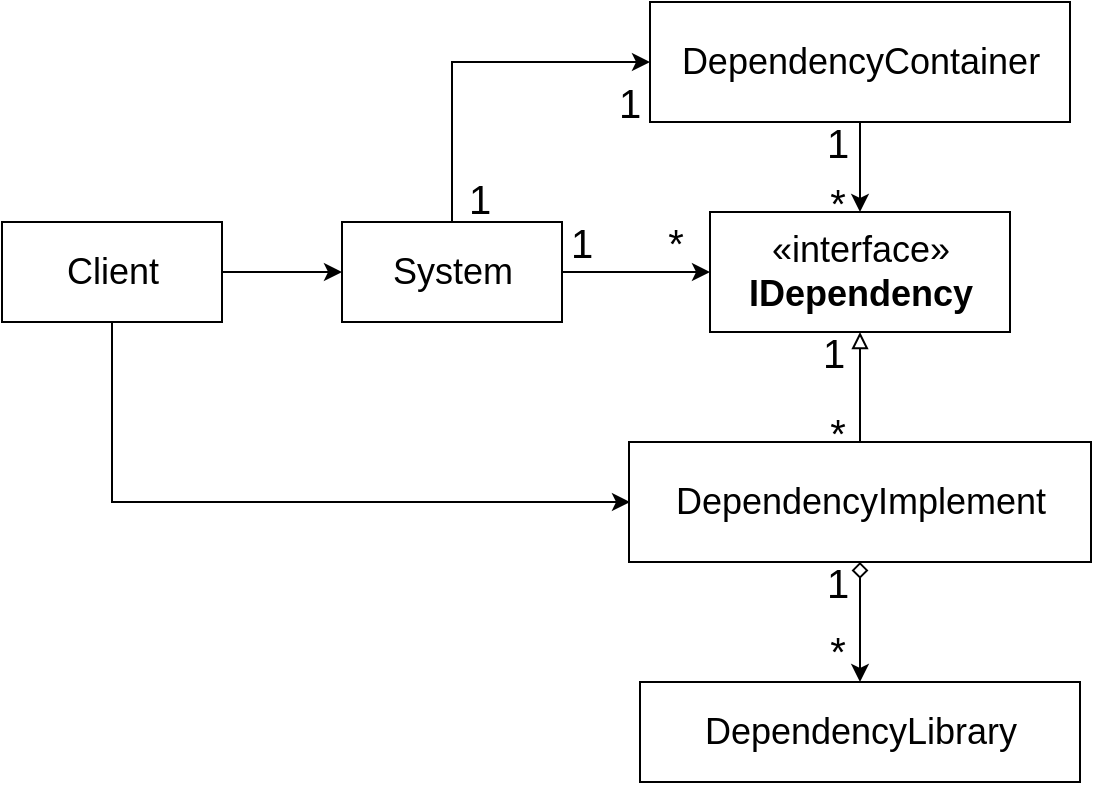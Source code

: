 <mxfile version="13.9.9" type="device"><diagram id="ziK45ZKKe-vRvxdMOUaJ" name="第 1 页"><mxGraphModel dx="905" dy="672" grid="1" gridSize="10" guides="1" tooltips="1" connect="1" arrows="1" fold="1" page="1" pageScale="1" pageWidth="827" pageHeight="1169" math="0" shadow="0"><root><mxCell id="0"/><mxCell id="1" parent="0"/><mxCell id="IkG1Zw_EaJH387-yy7tZ-1" style="edgeStyle=orthogonalEdgeStyle;rounded=0;orthogonalLoop=1;jettySize=auto;html=1;entryX=0;entryY=0.5;entryDx=0;entryDy=0;" parent="1" source="IkG1Zw_EaJH387-yy7tZ-3" target="IkG1Zw_EaJH387-yy7tZ-7" edge="1"><mxGeometry relative="1" as="geometry"/></mxCell><mxCell id="IkG1Zw_EaJH387-yy7tZ-2" style="edgeStyle=orthogonalEdgeStyle;rounded=0;orthogonalLoop=1;jettySize=auto;html=1;entryX=0;entryY=0.5;entryDx=0;entryDy=0;exitX=0.5;exitY=0;exitDx=0;exitDy=0;" parent="1" source="IkG1Zw_EaJH387-yy7tZ-3" target="IkG1Zw_EaJH387-yy7tZ-13" edge="1"><mxGeometry relative="1" as="geometry"/></mxCell><mxCell id="IkG1Zw_EaJH387-yy7tZ-3" value="System" style="html=1;fontSize=18;" parent="1" vertex="1"><mxGeometry x="230" y="230" width="110" height="50" as="geometry"/></mxCell><mxCell id="IkG1Zw_EaJH387-yy7tZ-4" style="edgeStyle=orthogonalEdgeStyle;rounded=0;orthogonalLoop=1;jettySize=auto;html=1;entryX=0.5;entryY=1;entryDx=0;entryDy=0;endArrow=block;endFill=0;" parent="1" source="IkG1Zw_EaJH387-yy7tZ-6" target="IkG1Zw_EaJH387-yy7tZ-7" edge="1"><mxGeometry relative="1" as="geometry"/></mxCell><mxCell id="IkG1Zw_EaJH387-yy7tZ-34" style="edgeStyle=orthogonalEdgeStyle;rounded=0;orthogonalLoop=1;jettySize=auto;html=1;startArrow=diamond;startFill=0;" parent="1" source="IkG1Zw_EaJH387-yy7tZ-6" target="IkG1Zw_EaJH387-yy7tZ-8" edge="1"><mxGeometry relative="1" as="geometry"/></mxCell><mxCell id="IkG1Zw_EaJH387-yy7tZ-6" value="DependencyImplement" style="html=1;fontSize=18;" parent="1" vertex="1"><mxGeometry x="373.5" y="340" width="231" height="60" as="geometry"/></mxCell><mxCell id="IkG1Zw_EaJH387-yy7tZ-7" value="&lt;font style=&quot;font-size: 18px&quot;&gt;«interface»&lt;br&gt;&lt;b&gt;IDependency&lt;/b&gt;&lt;/font&gt;" style="html=1;" parent="1" vertex="1"><mxGeometry x="414" y="225" width="150" height="60" as="geometry"/></mxCell><mxCell id="IkG1Zw_EaJH387-yy7tZ-8" value="DependencyLibrary" style="html=1;fontSize=18;" parent="1" vertex="1"><mxGeometry x="379" y="460" width="220" height="50" as="geometry"/></mxCell><mxCell id="IkG1Zw_EaJH387-yy7tZ-9" style="edgeStyle=orthogonalEdgeStyle;rounded=0;orthogonalLoop=1;jettySize=auto;html=1;entryX=0;entryY=0.5;entryDx=0;entryDy=0;" parent="1" source="IkG1Zw_EaJH387-yy7tZ-11" target="IkG1Zw_EaJH387-yy7tZ-3" edge="1"><mxGeometry relative="1" as="geometry"/></mxCell><mxCell id="IkG1Zw_EaJH387-yy7tZ-10" style="edgeStyle=orthogonalEdgeStyle;rounded=0;orthogonalLoop=1;jettySize=auto;html=1;" parent="1" source="IkG1Zw_EaJH387-yy7tZ-11" edge="1"><mxGeometry relative="1" as="geometry"><Array as="points"><mxPoint x="115" y="370"/></Array><mxPoint x="374" y="370" as="targetPoint"/></mxGeometry></mxCell><mxCell id="IkG1Zw_EaJH387-yy7tZ-11" value="Client" style="html=1;fontSize=18;" parent="1" vertex="1"><mxGeometry x="60" y="230" width="110" height="50" as="geometry"/></mxCell><mxCell id="IkG1Zw_EaJH387-yy7tZ-12" style="edgeStyle=orthogonalEdgeStyle;rounded=0;orthogonalLoop=1;jettySize=auto;html=1;" parent="1" source="IkG1Zw_EaJH387-yy7tZ-13" target="IkG1Zw_EaJH387-yy7tZ-7" edge="1"><mxGeometry relative="1" as="geometry"/></mxCell><mxCell id="IkG1Zw_EaJH387-yy7tZ-13" value="DependencyContainer" style="html=1;fontSize=18;" parent="1" vertex="1"><mxGeometry x="384" y="120" width="210" height="60" as="geometry"/></mxCell><mxCell id="IkG1Zw_EaJH387-yy7tZ-24" value="&lt;span style=&quot;font-size: 20px&quot;&gt;1&lt;/span&gt;" style="text;html=1;strokeColor=none;fillColor=none;align=center;verticalAlign=middle;whiteSpace=wrap;rounded=0;strokeWidth=1;" parent="1" vertex="1"><mxGeometry x="340" y="230" width="20" height="20" as="geometry"/></mxCell><mxCell id="IkG1Zw_EaJH387-yy7tZ-27" value="&lt;span style=&quot;font-size: 20px&quot;&gt;*&lt;/span&gt;" style="text;html=1;strokeColor=none;fillColor=none;align=center;verticalAlign=middle;whiteSpace=wrap;rounded=0;strokeWidth=1;" parent="1" vertex="1"><mxGeometry x="387" y="230" width="20" height="20" as="geometry"/></mxCell><mxCell id="IkG1Zw_EaJH387-yy7tZ-28" value="&lt;span style=&quot;font-size: 20px&quot;&gt;*&lt;/span&gt;" style="text;html=1;strokeColor=none;fillColor=none;align=center;verticalAlign=middle;whiteSpace=wrap;rounded=0;strokeWidth=1;" parent="1" vertex="1"><mxGeometry x="468" y="325" width="20" height="20" as="geometry"/></mxCell><mxCell id="IkG1Zw_EaJH387-yy7tZ-29" value="&lt;span style=&quot;font-size: 20px&quot;&gt;1&lt;/span&gt;" style="text;html=1;strokeColor=none;fillColor=none;align=center;verticalAlign=middle;whiteSpace=wrap;rounded=0;strokeWidth=1;" parent="1" vertex="1"><mxGeometry x="466" y="285" width="20" height="20" as="geometry"/></mxCell><mxCell id="IkG1Zw_EaJH387-yy7tZ-30" value="&lt;span style=&quot;font-size: 20px&quot;&gt;1&lt;/span&gt;" style="text;html=1;strokeColor=none;fillColor=none;align=center;verticalAlign=middle;whiteSpace=wrap;rounded=0;strokeWidth=1;" parent="1" vertex="1"><mxGeometry x="468" y="400" width="20" height="20" as="geometry"/></mxCell><mxCell id="IkG1Zw_EaJH387-yy7tZ-31" value="&lt;span style=&quot;font-size: 20px&quot;&gt;*&lt;/span&gt;" style="text;html=1;strokeColor=none;fillColor=none;align=center;verticalAlign=middle;whiteSpace=wrap;rounded=0;strokeWidth=1;" parent="1" vertex="1"><mxGeometry x="468" y="434" width="20" height="20" as="geometry"/></mxCell><mxCell id="IkG1Zw_EaJH387-yy7tZ-35" value="&lt;span style=&quot;font-size: 20px&quot;&gt;1&lt;/span&gt;" style="text;html=1;strokeColor=none;fillColor=none;align=center;verticalAlign=middle;whiteSpace=wrap;rounded=0;strokeWidth=1;" parent="1" vertex="1"><mxGeometry x="468" y="180" width="20" height="20" as="geometry"/></mxCell><mxCell id="IkG1Zw_EaJH387-yy7tZ-36" value="&lt;span style=&quot;font-size: 20px&quot;&gt;*&lt;/span&gt;" style="text;html=1;strokeColor=none;fillColor=none;align=center;verticalAlign=middle;whiteSpace=wrap;rounded=0;strokeWidth=1;" parent="1" vertex="1"><mxGeometry x="468" y="210" width="20" height="20" as="geometry"/></mxCell><mxCell id="IkG1Zw_EaJH387-yy7tZ-37" value="&lt;span style=&quot;font-size: 20px&quot;&gt;1&lt;/span&gt;" style="text;html=1;strokeColor=none;fillColor=none;align=center;verticalAlign=middle;whiteSpace=wrap;rounded=0;strokeWidth=1;" parent="1" vertex="1"><mxGeometry x="289" y="208" width="20" height="20" as="geometry"/></mxCell><mxCell id="IkG1Zw_EaJH387-yy7tZ-38" value="&lt;span style=&quot;font-size: 20px&quot;&gt;1&lt;/span&gt;" style="text;html=1;strokeColor=none;fillColor=none;align=center;verticalAlign=middle;whiteSpace=wrap;rounded=0;strokeWidth=1;" parent="1" vertex="1"><mxGeometry x="364" y="160" width="20" height="20" as="geometry"/></mxCell></root></mxGraphModel></diagram></mxfile>